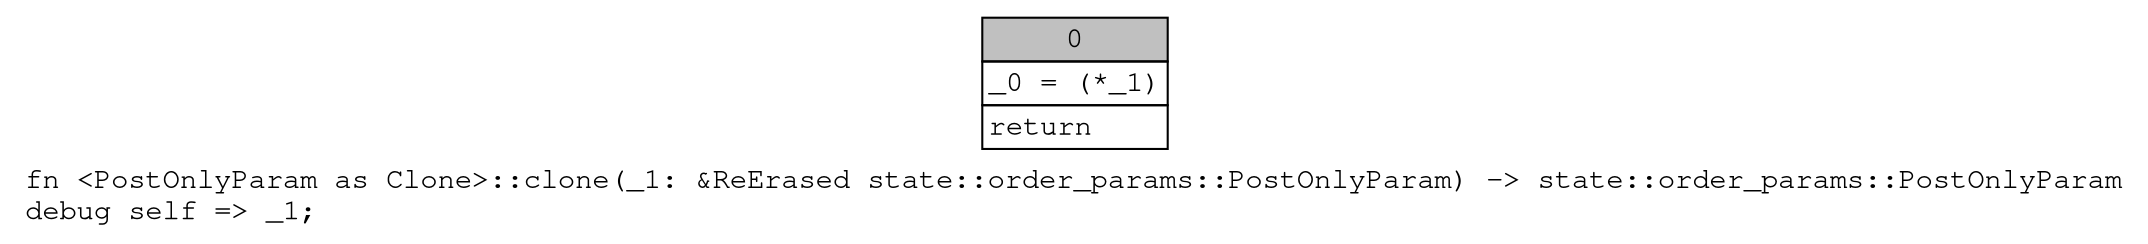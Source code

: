 digraph Mir_0_16991 {
    graph [fontname="Courier, monospace"];
    node [fontname="Courier, monospace"];
    edge [fontname="Courier, monospace"];
    label=<fn &lt;PostOnlyParam as Clone&gt;::clone(_1: &amp;ReErased state::order_params::PostOnlyParam) -&gt; state::order_params::PostOnlyParam<br align="left"/>debug self =&gt; _1;<br align="left"/>>;
    bb0__0_16991 [shape="none", label=<<table border="0" cellborder="1" cellspacing="0"><tr><td bgcolor="gray" align="center" colspan="1">0</td></tr><tr><td align="left" balign="left">_0 = (*_1)<br/></td></tr><tr><td align="left">return</td></tr></table>>];
}

